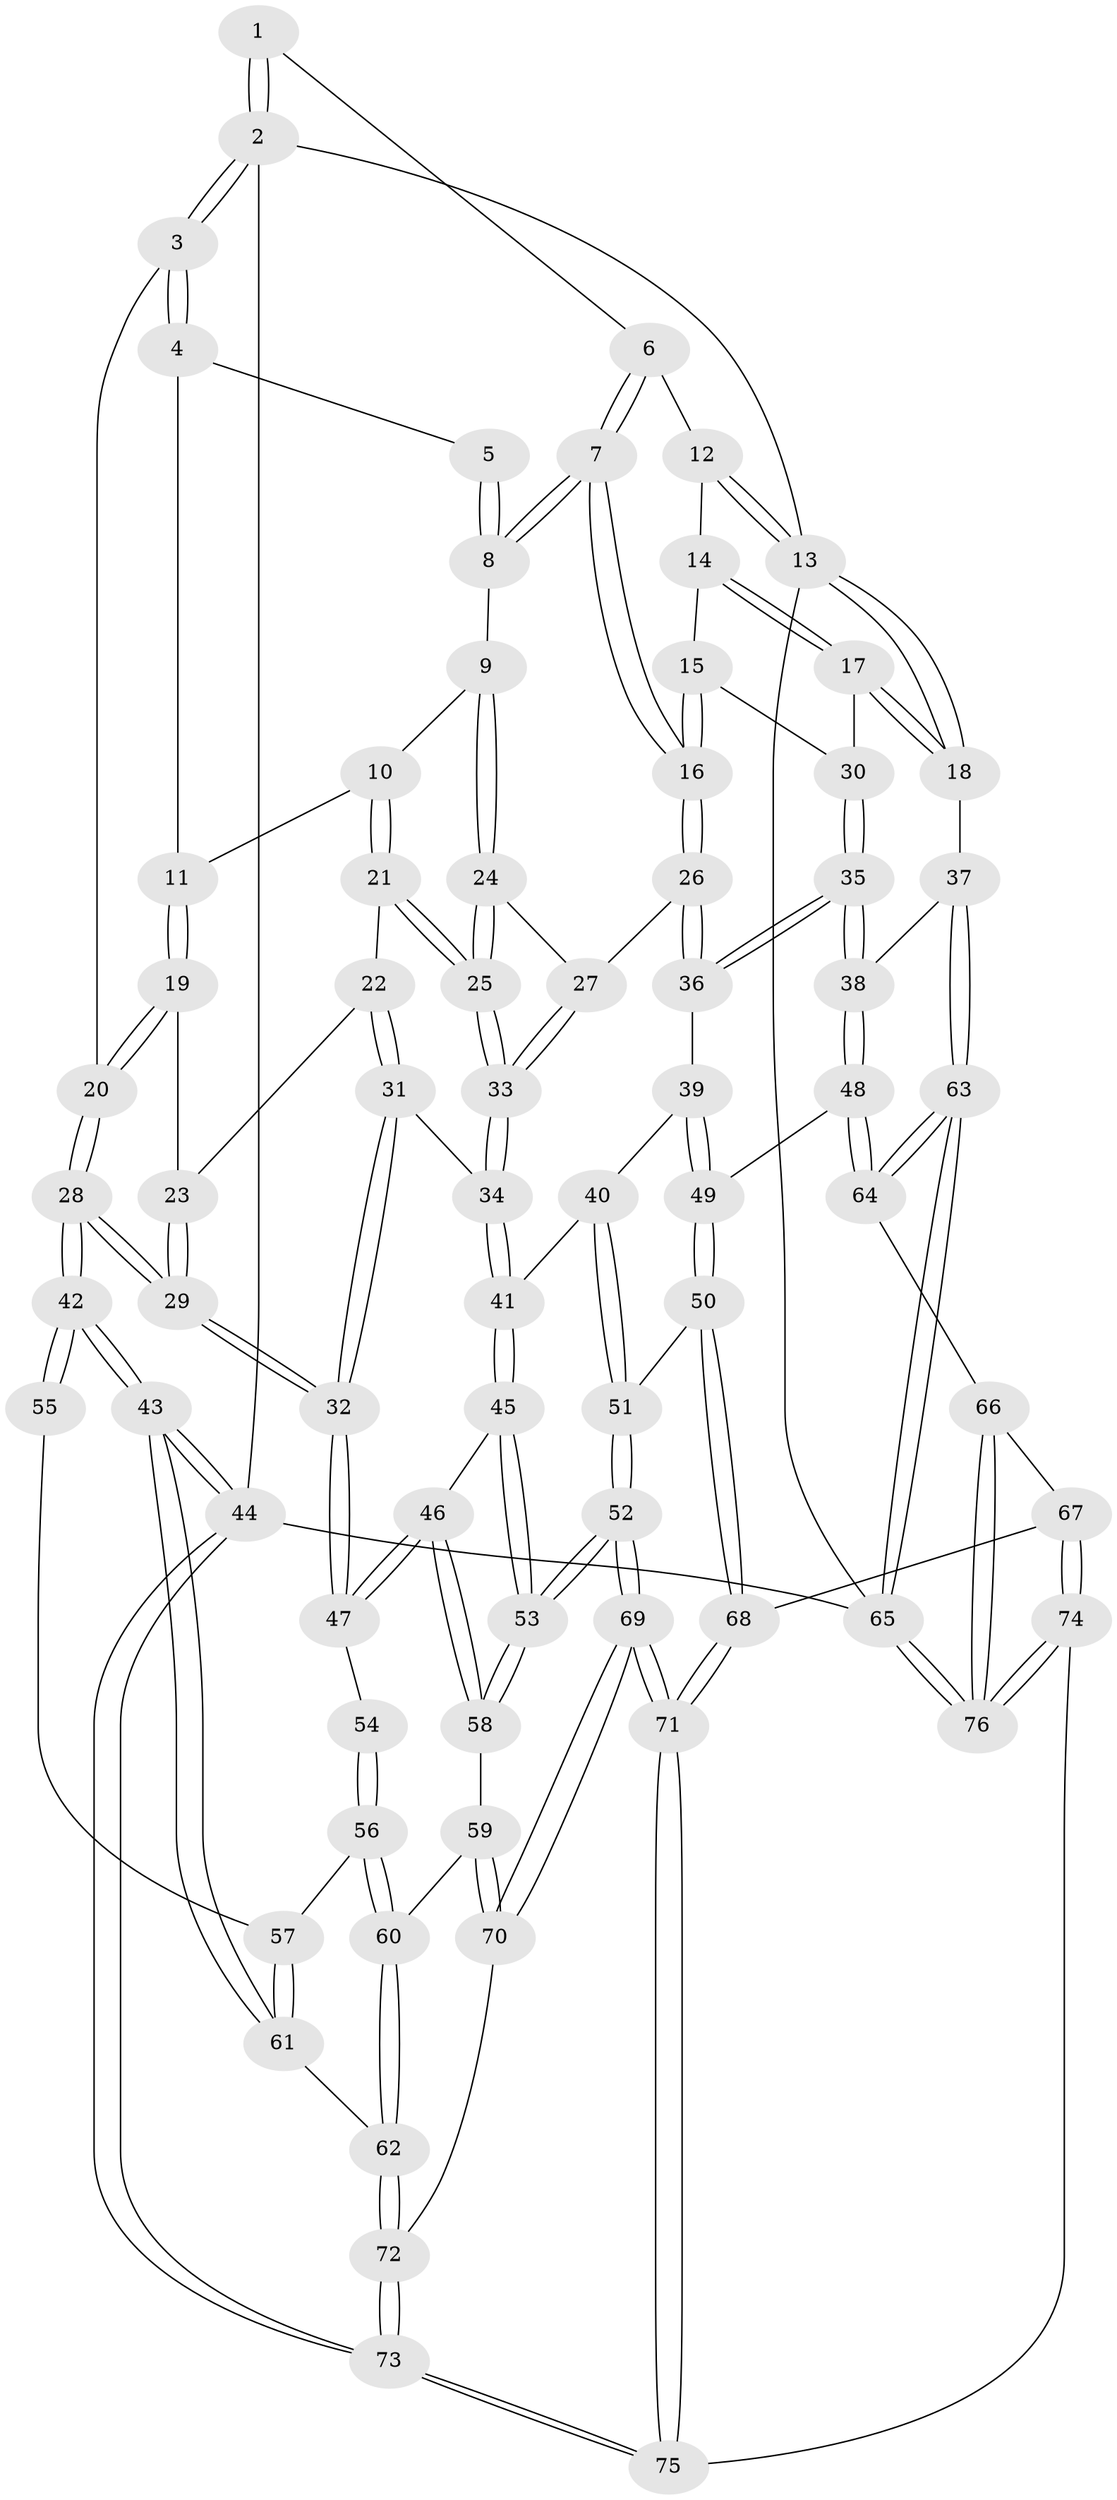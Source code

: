 // coarse degree distribution, {5: 0.09259259259259259, 4: 0.09259259259259259, 3: 0.6851851851851852, 2: 0.09259259259259259, 6: 0.037037037037037035}
// Generated by graph-tools (version 1.1) at 2025/54/03/04/25 22:54:25]
// undirected, 76 vertices, 187 edges
graph export_dot {
  node [color=gray90,style=filled];
  1 [pos="+0.23870340499103657+0"];
  2 [pos="+0+0"];
  3 [pos="+0+0.09926822293532381"];
  4 [pos="+0.19203680803721848+0.055056870972749306"];
  5 [pos="+0.2078911482842039+8.517262461258063e-05"];
  6 [pos="+0.7076812354326739+0"];
  7 [pos="+0.5474053329125709+0.17460505611471933"];
  8 [pos="+0.5159538164794211+0.1887290891463814"];
  9 [pos="+0.5002694003471629+0.19778353483349007"];
  10 [pos="+0.38455173519287034+0.22794817142425453"];
  11 [pos="+0.1956750785736767+0.18924338525657491"];
  12 [pos="+0.74048396949116+0"];
  13 [pos="+1+0"];
  14 [pos="+0.8366459776582241+0.2029699848023589"];
  15 [pos="+0.8121750611320194+0.3466119275096314"];
  16 [pos="+0.6540664857632608+0.40269229452577343"];
  17 [pos="+1+0.34231517718077975"];
  18 [pos="+1+0.34202805624621674"];
  19 [pos="+0.18102337583052394+0.2070436562494227"];
  20 [pos="+0+0.12852364291931848"];
  21 [pos="+0.3355209331337166+0.4040634743902055"];
  22 [pos="+0.21715911223833373+0.36739046860688257"];
  23 [pos="+0.16553426571400628+0.27499366158417654"];
  24 [pos="+0.4564561681856546+0.36124290059954134"];
  25 [pos="+0.3680465037705554+0.45500068556460077"];
  26 [pos="+0.6529432680603565+0.40714212224590113"];
  27 [pos="+0.5081936288110261+0.42380971385307975"];
  28 [pos="+0+0.5331821670804987"];
  29 [pos="+0+0.5287438852059287"];
  30 [pos="+0.8889137271910077+0.4022721664064364"];
  31 [pos="+0.1696981948608038+0.5330453578328836"];
  32 [pos="+0.12973524884098747+0.5577701983221016"];
  33 [pos="+0.3810792848301079+0.5214836035314128"];
  34 [pos="+0.38036331810951346+0.5308799853526022"];
  35 [pos="+0.861012594382008+0.5973452189955445"];
  36 [pos="+0.6542988734327647+0.43551098945918687"];
  37 [pos="+1+0.5762633143834248"];
  38 [pos="+0.868089621075364+0.6163455390415705"];
  39 [pos="+0.5651024447300745+0.6048312891776797"];
  40 [pos="+0.4526688194082465+0.6070658241743333"];
  41 [pos="+0.42151950020442663+0.6011355221272707"];
  42 [pos="+0+0.5847018391625561"];
  43 [pos="+0+0.644548267842308"];
  44 [pos="+0+1"];
  45 [pos="+0.36858006023937706+0.6734525891922892"];
  46 [pos="+0.2057212882238764+0.6921185059652306"];
  47 [pos="+0.20531074732983698+0.6918083318251684"];
  48 [pos="+0.8230727133953636+0.7000820570420763"];
  49 [pos="+0.6209535965690616+0.6669001254932303"];
  50 [pos="+0.582060442857072+0.8123211106362911"];
  51 [pos="+0.5023728066478398+0.8151153071197648"];
  52 [pos="+0.36746832385113504+0.8841015339103521"];
  53 [pos="+0.36509112080990574+0.8790656176906109"];
  54 [pos="+0.13495637909032077+0.7301615569386711"];
  55 [pos="+0.12413726453377583+0.7274716896433846"];
  56 [pos="+0.11773318688889145+0.7674372860969997"];
  57 [pos="+0.06533518028337698+0.7561693079196653"];
  58 [pos="+0.21568794202996894+0.797358198041782"];
  59 [pos="+0.1557929343554987+0.8350302996431667"];
  60 [pos="+0.13452006234207012+0.8376009714139864"];
  61 [pos="+0+0.7509281378154341"];
  62 [pos="+0.11706601315723192+0.8477558653628392"];
  63 [pos="+1+0.8862384162762033"];
  64 [pos="+0.8427693383465962+0.806596452459836"];
  65 [pos="+1+1"];
  66 [pos="+0.8075639773572769+0.8728847239516284"];
  67 [pos="+0.6928900318820799+0.8847977091444059"];
  68 [pos="+0.6184001167986151+0.8665169333198788"];
  69 [pos="+0.3594509597177906+1"];
  70 [pos="+0.22391657789821776+0.946210594315422"];
  71 [pos="+0.3775967248053236+1"];
  72 [pos="+0.08932142324510364+0.8981234733352434"];
  73 [pos="+0+1"];
  74 [pos="+0.5603513730893279+1"];
  75 [pos="+0.3773998273271405+1"];
  76 [pos="+0.9193929025789555+1"];
  1 -- 2;
  1 -- 2;
  1 -- 6;
  2 -- 3;
  2 -- 3;
  2 -- 13;
  2 -- 44;
  3 -- 4;
  3 -- 4;
  3 -- 20;
  4 -- 5;
  4 -- 11;
  5 -- 8;
  5 -- 8;
  6 -- 7;
  6 -- 7;
  6 -- 12;
  7 -- 8;
  7 -- 8;
  7 -- 16;
  7 -- 16;
  8 -- 9;
  9 -- 10;
  9 -- 24;
  9 -- 24;
  10 -- 11;
  10 -- 21;
  10 -- 21;
  11 -- 19;
  11 -- 19;
  12 -- 13;
  12 -- 13;
  12 -- 14;
  13 -- 18;
  13 -- 18;
  13 -- 65;
  14 -- 15;
  14 -- 17;
  14 -- 17;
  15 -- 16;
  15 -- 16;
  15 -- 30;
  16 -- 26;
  16 -- 26;
  17 -- 18;
  17 -- 18;
  17 -- 30;
  18 -- 37;
  19 -- 20;
  19 -- 20;
  19 -- 23;
  20 -- 28;
  20 -- 28;
  21 -- 22;
  21 -- 25;
  21 -- 25;
  22 -- 23;
  22 -- 31;
  22 -- 31;
  23 -- 29;
  23 -- 29;
  24 -- 25;
  24 -- 25;
  24 -- 27;
  25 -- 33;
  25 -- 33;
  26 -- 27;
  26 -- 36;
  26 -- 36;
  27 -- 33;
  27 -- 33;
  28 -- 29;
  28 -- 29;
  28 -- 42;
  28 -- 42;
  29 -- 32;
  29 -- 32;
  30 -- 35;
  30 -- 35;
  31 -- 32;
  31 -- 32;
  31 -- 34;
  32 -- 47;
  32 -- 47;
  33 -- 34;
  33 -- 34;
  34 -- 41;
  34 -- 41;
  35 -- 36;
  35 -- 36;
  35 -- 38;
  35 -- 38;
  36 -- 39;
  37 -- 38;
  37 -- 63;
  37 -- 63;
  38 -- 48;
  38 -- 48;
  39 -- 40;
  39 -- 49;
  39 -- 49;
  40 -- 41;
  40 -- 51;
  40 -- 51;
  41 -- 45;
  41 -- 45;
  42 -- 43;
  42 -- 43;
  42 -- 55;
  42 -- 55;
  43 -- 44;
  43 -- 44;
  43 -- 61;
  43 -- 61;
  44 -- 73;
  44 -- 73;
  44 -- 65;
  45 -- 46;
  45 -- 53;
  45 -- 53;
  46 -- 47;
  46 -- 47;
  46 -- 58;
  46 -- 58;
  47 -- 54;
  48 -- 49;
  48 -- 64;
  48 -- 64;
  49 -- 50;
  49 -- 50;
  50 -- 51;
  50 -- 68;
  50 -- 68;
  51 -- 52;
  51 -- 52;
  52 -- 53;
  52 -- 53;
  52 -- 69;
  52 -- 69;
  53 -- 58;
  53 -- 58;
  54 -- 56;
  54 -- 56;
  55 -- 57;
  56 -- 57;
  56 -- 60;
  56 -- 60;
  57 -- 61;
  57 -- 61;
  58 -- 59;
  59 -- 60;
  59 -- 70;
  59 -- 70;
  60 -- 62;
  60 -- 62;
  61 -- 62;
  62 -- 72;
  62 -- 72;
  63 -- 64;
  63 -- 64;
  63 -- 65;
  63 -- 65;
  64 -- 66;
  65 -- 76;
  65 -- 76;
  66 -- 67;
  66 -- 76;
  66 -- 76;
  67 -- 68;
  67 -- 74;
  67 -- 74;
  68 -- 71;
  68 -- 71;
  69 -- 70;
  69 -- 70;
  69 -- 71;
  69 -- 71;
  70 -- 72;
  71 -- 75;
  71 -- 75;
  72 -- 73;
  72 -- 73;
  73 -- 75;
  73 -- 75;
  74 -- 75;
  74 -- 76;
  74 -- 76;
}
